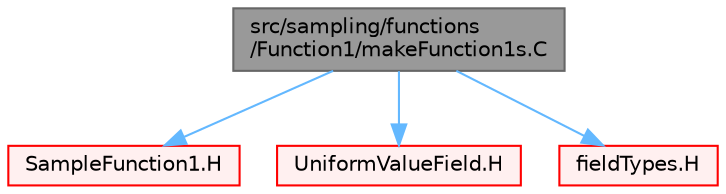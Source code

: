 digraph "src/sampling/functions/Function1/makeFunction1s.C"
{
 // LATEX_PDF_SIZE
  bgcolor="transparent";
  edge [fontname=Helvetica,fontsize=10,labelfontname=Helvetica,labelfontsize=10];
  node [fontname=Helvetica,fontsize=10,shape=box,height=0.2,width=0.4];
  Node1 [id="Node000001",label="src/sampling/functions\l/Function1/makeFunction1s.C",height=0.2,width=0.4,color="gray40", fillcolor="grey60", style="filled", fontcolor="black",tooltip=" "];
  Node1 -> Node2 [id="edge1_Node000001_Node000002",color="steelblue1",style="solid",tooltip=" "];
  Node2 [id="Node000002",label="SampleFunction1.H",height=0.2,width=0.4,color="red", fillcolor="#FFF0F0", style="filled",URL="$SampleFunction1_8H.html",tooltip=" "];
  Node1 -> Node198 [id="edge2_Node000001_Node000198",color="steelblue1",style="solid",tooltip=" "];
  Node198 [id="Node000198",label="UniformValueField.H",height=0.2,width=0.4,color="red", fillcolor="#FFF0F0", style="filled",URL="$UniformValueField_8H.html",tooltip=" "];
  Node1 -> Node244 [id="edge3_Node000001_Node000244",color="steelblue1",style="solid",tooltip=" "];
  Node244 [id="Node000244",label="fieldTypes.H",height=0.2,width=0.4,color="red", fillcolor="#FFF0F0", style="filled",URL="$fieldTypes_8H.html",tooltip=" "];
}
